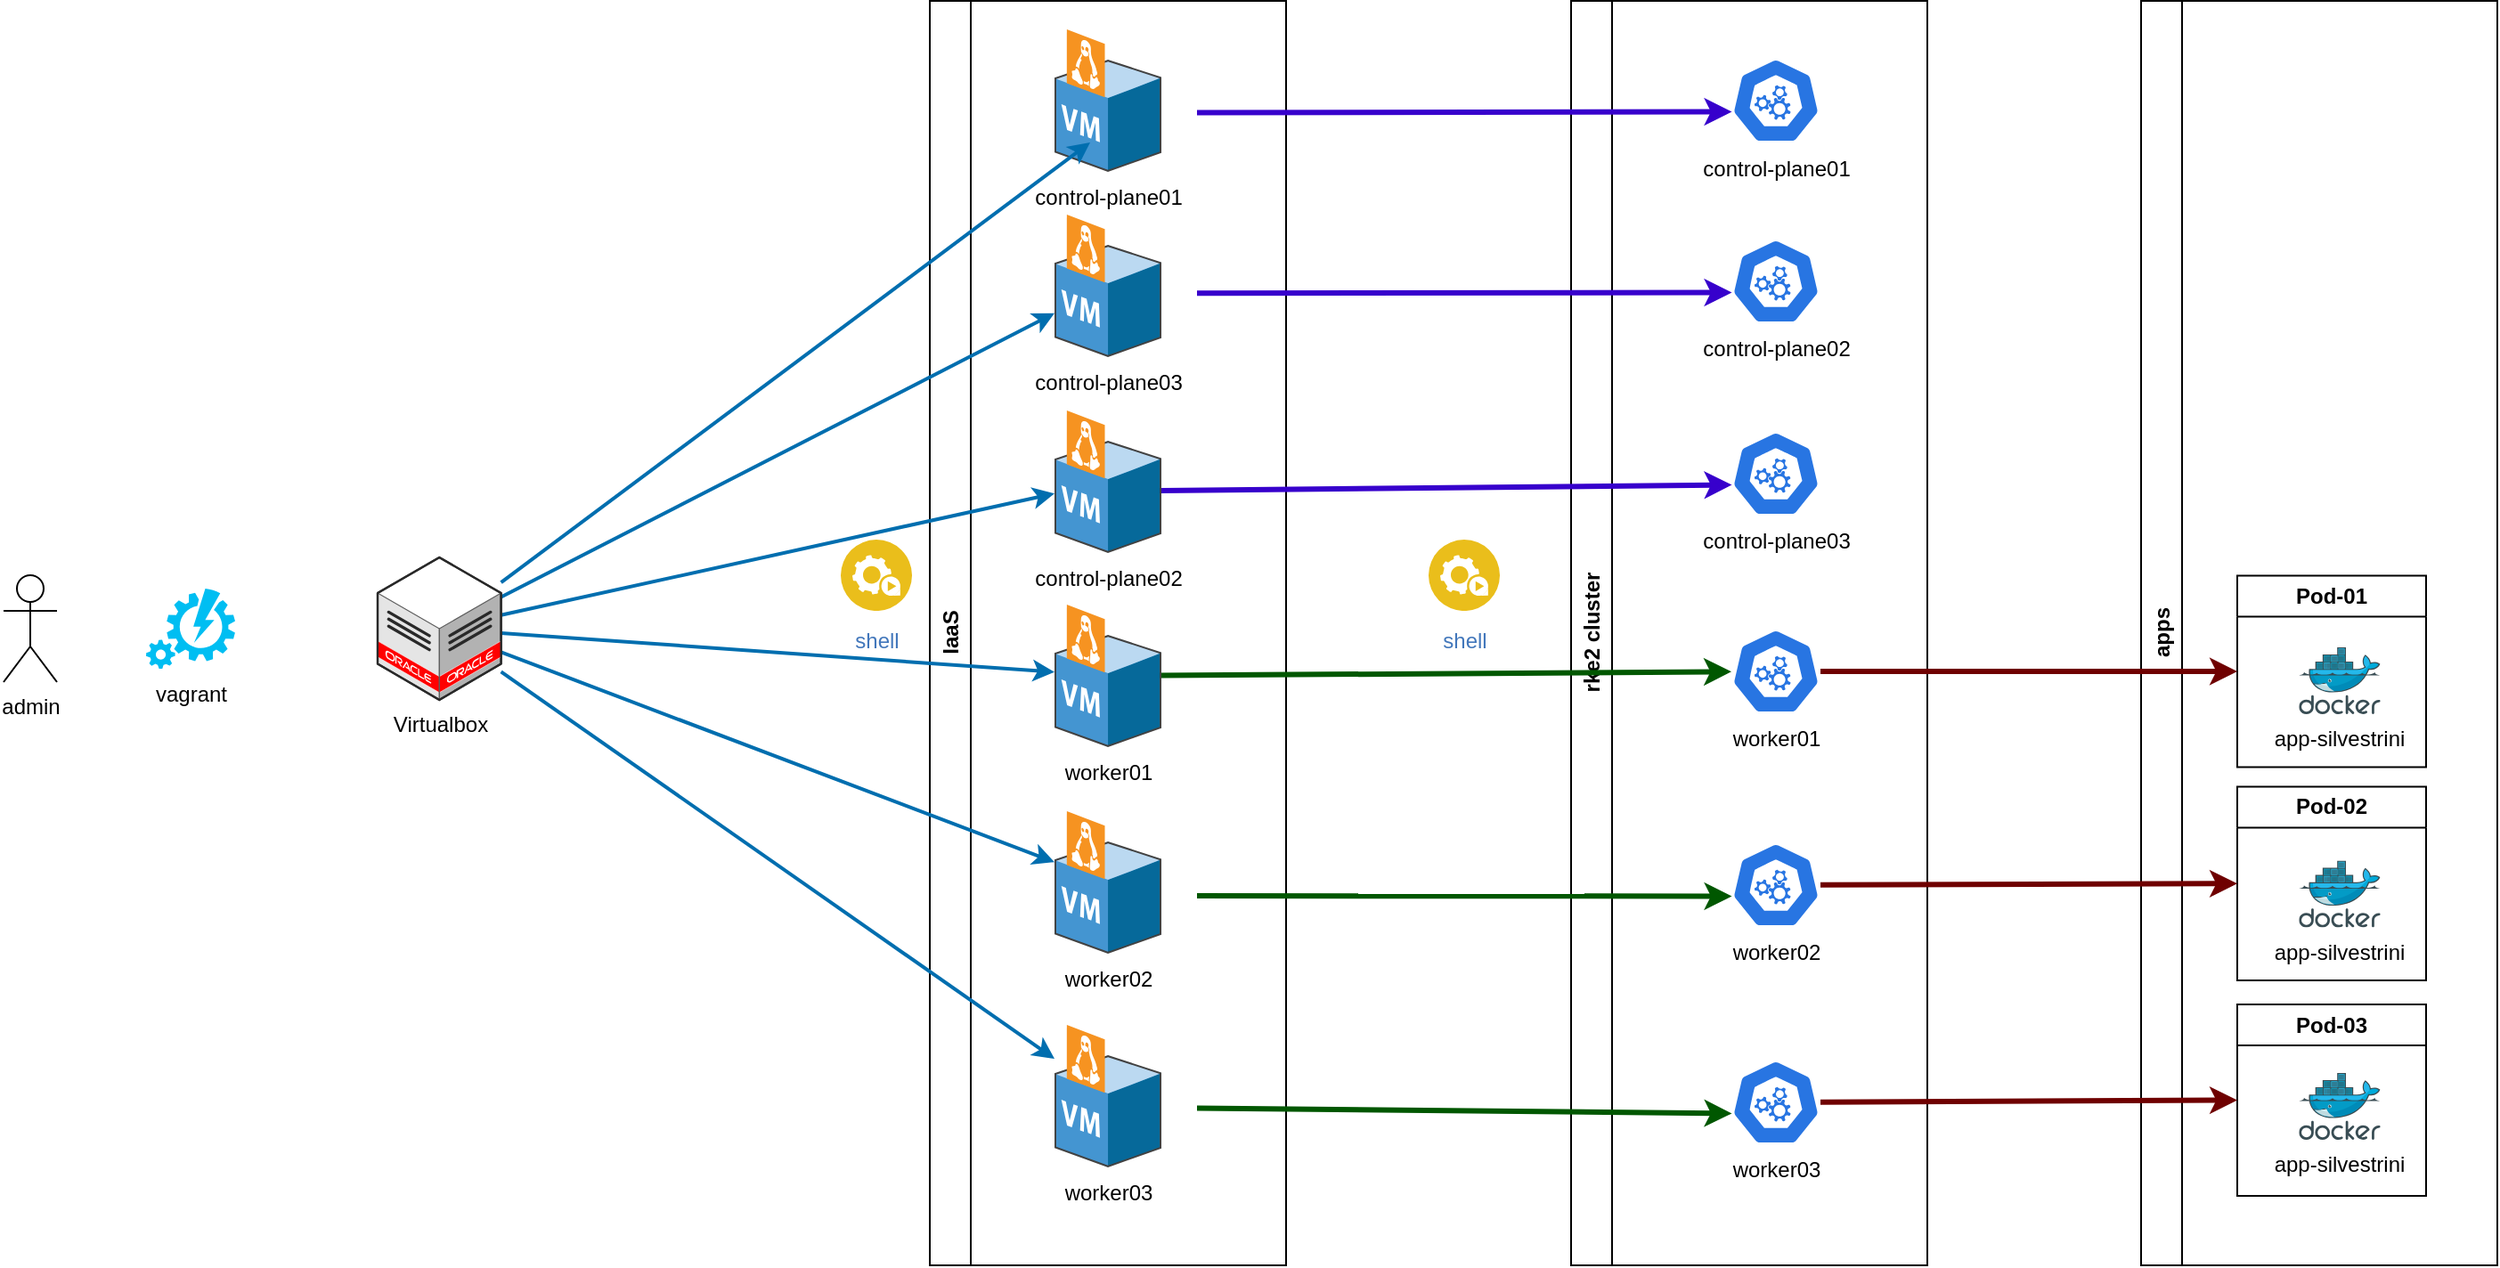 <mxfile>
    <diagram id="keWY5aPEivaeyMkeaz-5" name="Page-1">
        <mxGraphModel dx="1456" dy="1884" grid="1" gridSize="10" guides="1" tooltips="1" connect="1" arrows="1" fold="1" page="1" pageScale="1" pageWidth="850" pageHeight="1100" math="0" shadow="0">
            <root>
                <mxCell id="0"/>
                <mxCell id="1" parent="0"/>
                <mxCell id="2" value="admin" style="shape=umlActor;verticalLabelPosition=bottom;verticalAlign=top;html=1;outlineConnect=0;" parent="1" vertex="1">
                    <mxGeometry x="30" y="230" width="30" height="60" as="geometry"/>
                </mxCell>
                <mxCell id="12" value="IaaS" style="swimlane;horizontal=0;whiteSpace=wrap;html=1;" parent="1" vertex="1">
                    <mxGeometry x="550" y="-92.5" width="200" height="710" as="geometry"/>
                </mxCell>
                <mxCell id="3" value="control-plane01" style="shadow=0;dashed=0;html=1;labelPosition=center;verticalLabelPosition=bottom;verticalAlign=top;align=center;outlineConnect=0;shape=mxgraph.veeam.3d.vm_linux;" parent="12" vertex="1">
                    <mxGeometry x="70" y="16" width="60" height="80" as="geometry"/>
                </mxCell>
                <mxCell id="6" value="control-plane03" style="shadow=0;dashed=0;html=1;labelPosition=center;verticalLabelPosition=bottom;verticalAlign=top;align=center;outlineConnect=0;shape=mxgraph.veeam.3d.vm_linux;" parent="12" vertex="1">
                    <mxGeometry x="70" y="120" width="60" height="80" as="geometry"/>
                </mxCell>
                <mxCell id="5" value="control-plane02" style="shadow=0;dashed=0;html=1;labelPosition=center;verticalLabelPosition=bottom;verticalAlign=top;align=center;outlineConnect=0;shape=mxgraph.veeam.3d.vm_linux;" parent="12" vertex="1">
                    <mxGeometry x="70" y="230" width="60" height="80" as="geometry"/>
                </mxCell>
                <mxCell id="44" value="worker01" style="shadow=0;dashed=0;html=1;labelPosition=center;verticalLabelPosition=bottom;verticalAlign=top;align=center;outlineConnect=0;shape=mxgraph.veeam.3d.vm_linux;" parent="12" vertex="1">
                    <mxGeometry x="70" y="339" width="60" height="80" as="geometry"/>
                </mxCell>
                <mxCell id="45" value="worker02" style="shadow=0;dashed=0;html=1;labelPosition=center;verticalLabelPosition=bottom;verticalAlign=top;align=center;outlineConnect=0;shape=mxgraph.veeam.3d.vm_linux;" parent="12" vertex="1">
                    <mxGeometry x="70" y="455" width="60" height="80" as="geometry"/>
                </mxCell>
                <mxCell id="46" value="worker03" style="shadow=0;dashed=0;html=1;labelPosition=center;verticalLabelPosition=bottom;verticalAlign=top;align=center;outlineConnect=0;shape=mxgraph.veeam.3d.vm_linux;" parent="12" vertex="1">
                    <mxGeometry x="70" y="575" width="60" height="80" as="geometry"/>
                </mxCell>
                <mxCell id="13" value="rke2 cluster" style="swimlane;horizontal=0;whiteSpace=wrap;html=1;" parent="1" vertex="1">
                    <mxGeometry x="910" y="-92.5" width="200" height="710" as="geometry"/>
                </mxCell>
                <mxCell id="7" value="control-plane01" style="sketch=0;html=1;dashed=0;whitespace=wrap;fillColor=#2875E2;strokeColor=#ffffff;points=[[0.005,0.63,0],[0.1,0.2,0],[0.9,0.2,0],[0.5,0,0],[0.995,0.63,0],[0.72,0.99,0],[0.5,1,0],[0.28,0.99,0]];verticalLabelPosition=bottom;align=center;verticalAlign=top;shape=mxgraph.kubernetes.icon;prIcon=master" parent="13" vertex="1">
                    <mxGeometry x="90" y="32" width="50" height="48" as="geometry"/>
                </mxCell>
                <mxCell id="10" value="control-plane02" style="sketch=0;html=1;dashed=0;whitespace=wrap;fillColor=#2875E2;strokeColor=#ffffff;points=[[0.005,0.63,0],[0.1,0.2,0],[0.9,0.2,0],[0.5,0,0],[0.995,0.63,0],[0.72,0.99,0],[0.5,1,0],[0.28,0.99,0]];verticalLabelPosition=bottom;align=center;verticalAlign=top;shape=mxgraph.kubernetes.icon;prIcon=master" parent="13" vertex="1">
                    <mxGeometry x="90" y="133.5" width="50" height="48" as="geometry"/>
                </mxCell>
                <mxCell id="11" value="control-plane03" style="sketch=0;html=1;dashed=0;whitespace=wrap;fillColor=#2875E2;strokeColor=#ffffff;points=[[0.005,0.63,0],[0.1,0.2,0],[0.9,0.2,0],[0.5,0,0],[0.995,0.63,0],[0.72,0.99,0],[0.5,1,0],[0.28,0.99,0]];verticalLabelPosition=bottom;align=center;verticalAlign=top;shape=mxgraph.kubernetes.icon;prIcon=master" parent="13" vertex="1">
                    <mxGeometry x="90" y="241.5" width="50" height="48" as="geometry"/>
                </mxCell>
                <mxCell id="50" value="worker01" style="sketch=0;html=1;dashed=0;whitespace=wrap;fillColor=#2875E2;strokeColor=#ffffff;points=[[0.005,0.63,0],[0.1,0.2,0],[0.9,0.2,0],[0.5,0,0],[0.995,0.63,0],[0.72,0.99,0],[0.5,1,0],[0.28,0.99,0]];verticalLabelPosition=bottom;align=center;verticalAlign=top;shape=mxgraph.kubernetes.icon;prIcon=master" parent="13" vertex="1">
                    <mxGeometry x="90" y="352.5" width="50" height="48" as="geometry"/>
                </mxCell>
                <mxCell id="53" value="worker02" style="sketch=0;html=1;dashed=0;whitespace=wrap;fillColor=#2875E2;strokeColor=#ffffff;points=[[0.005,0.63,0],[0.1,0.2,0],[0.9,0.2,0],[0.5,0,0],[0.995,0.63,0],[0.72,0.99,0],[0.5,1,0],[0.28,0.99,0]];verticalLabelPosition=bottom;align=center;verticalAlign=top;shape=mxgraph.kubernetes.icon;prIcon=master" parent="13" vertex="1">
                    <mxGeometry x="90" y="472.5" width="50" height="48" as="geometry"/>
                </mxCell>
                <mxCell id="55" value="worker03" style="sketch=0;html=1;dashed=0;whitespace=wrap;fillColor=#2875E2;strokeColor=#ffffff;points=[[0.005,0.63,0],[0.1,0.2,0],[0.9,0.2,0],[0.5,0,0],[0.995,0.63,0],[0.72,0.99,0],[0.5,1,0],[0.28,0.99,0]];verticalLabelPosition=bottom;align=center;verticalAlign=top;shape=mxgraph.kubernetes.icon;prIcon=master" parent="13" vertex="1">
                    <mxGeometry x="90" y="594.5" width="50" height="48" as="geometry"/>
                </mxCell>
                <mxCell id="24" style="edgeStyle=none;html=1;fillColor=#1ba1e2;strokeColor=#006EAF;strokeWidth=2;" parent="1" source="4" target="6" edge="1">
                    <mxGeometry relative="1" as="geometry"/>
                </mxCell>
                <mxCell id="25" style="edgeStyle=none;html=1;fillColor=#1ba1e2;strokeColor=#006EAF;strokeWidth=2;" parent="1" source="4" target="5" edge="1">
                    <mxGeometry relative="1" as="geometry"/>
                </mxCell>
                <mxCell id="33" value="shell" style="aspect=fixed;perimeter=ellipsePerimeter;html=1;align=center;shadow=0;dashed=0;fontColor=#4277BB;labelBackgroundColor=#ffffff;fontSize=12;spacingTop=3;image;image=img/lib/ibm/applications/automation_tools.svg;" parent="1" vertex="1">
                    <mxGeometry x="500" y="210" width="40" height="40" as="geometry"/>
                </mxCell>
                <mxCell id="47" style="edgeStyle=none;html=1;fillColor=#1ba1e2;strokeColor=#006EAF;strokeWidth=2;" parent="1" source="4" target="44" edge="1">
                    <mxGeometry relative="1" as="geometry"/>
                </mxCell>
                <mxCell id="48" style="edgeStyle=none;html=1;fillColor=#1ba1e2;strokeColor=#006EAF;strokeWidth=2;" parent="1" source="4" target="45" edge="1">
                    <mxGeometry relative="1" as="geometry"/>
                </mxCell>
                <mxCell id="49" style="edgeStyle=none;html=1;fillColor=#1ba1e2;strokeColor=#006EAF;strokeWidth=2;" parent="1" source="4" target="46" edge="1">
                    <mxGeometry relative="1" as="geometry"/>
                </mxCell>
                <mxCell id="4" value="Virtualbox" style="verticalLabelPosition=bottom;html=1;verticalAlign=top;strokeWidth=1;align=center;outlineConnect=0;dashed=0;outlineConnect=0;shape=mxgraph.aws3d.oracleDataCenter;fillColor=#ffffff;strokeColor=#5E5E5E;aspect=fixed;" parent="1" vertex="1">
                    <mxGeometry x="240" y="220" width="69.3" height="80" as="geometry"/>
                </mxCell>
                <mxCell id="8" value="vagrant" style="verticalLabelPosition=bottom;html=1;verticalAlign=top;align=center;strokeColor=none;fillColor=#00BEF2;shape=mxgraph.azure.automation;pointerEvents=1;" parent="1" vertex="1">
                    <mxGeometry x="110" y="237.5" width="50" height="45" as="geometry"/>
                </mxCell>
                <mxCell id="34" value="shell" style="aspect=fixed;perimeter=ellipsePerimeter;html=1;align=center;shadow=0;dashed=0;fontColor=#4277BB;labelBackgroundColor=#ffffff;fontSize=12;spacingTop=3;image;image=img/lib/ibm/applications/automation_tools.svg;" parent="1" vertex="1">
                    <mxGeometry x="830" y="210" width="40" height="40" as="geometry"/>
                </mxCell>
                <mxCell id="41" style="edgeStyle=none;html=1;entryX=0.005;entryY=0.63;entryDx=0;entryDy=0;entryPerimeter=0;fillColor=#6a00ff;strokeColor=#3700CC;strokeWidth=3;" parent="1" target="7" edge="1">
                    <mxGeometry relative="1" as="geometry">
                        <mxPoint x="700" y="-29.789" as="sourcePoint"/>
                        <mxPoint x="1000" y="-27.676" as="targetPoint"/>
                    </mxGeometry>
                </mxCell>
                <mxCell id="42" style="edgeStyle=none;html=1;entryX=0.005;entryY=0.63;entryDx=0;entryDy=0;entryPerimeter=0;fillColor=#6a00ff;strokeColor=#3700CC;strokeWidth=3;" parent="1" target="10" edge="1">
                    <mxGeometry relative="1" as="geometry">
                        <mxPoint x="700" y="71.567" as="sourcePoint"/>
                        <mxPoint x="1000.25" y="77.24" as="targetPoint"/>
                    </mxGeometry>
                </mxCell>
                <mxCell id="43" style="edgeStyle=none;html=1;entryX=0.005;entryY=0.63;entryDx=0;entryDy=0;entryPerimeter=0;exitX=1;exitY=0.563;exitDx=0;exitDy=0;exitPerimeter=0;fillColor=#6a00ff;strokeColor=#3700CC;strokeWidth=3;" parent="1" source="5" target="11" edge="1">
                    <mxGeometry relative="1" as="geometry"/>
                </mxCell>
                <mxCell id="51" style="edgeStyle=none;html=1;fillColor=#008a00;strokeColor=#005700;strokeWidth=3;" parent="1" source="44" target="50" edge="1">
                    <mxGeometry relative="1" as="geometry"/>
                </mxCell>
                <mxCell id="54" style="edgeStyle=none;html=1;entryX=0.005;entryY=0.63;entryDx=0;entryDy=0;entryPerimeter=0;fillColor=#008a00;strokeColor=#005700;strokeWidth=3;" parent="1" target="53" edge="1">
                    <mxGeometry relative="1" as="geometry">
                        <mxPoint x="700" y="410.022" as="sourcePoint"/>
                        <mxPoint x="1000.25" y="410.24" as="targetPoint"/>
                    </mxGeometry>
                </mxCell>
                <mxCell id="57" style="edgeStyle=none;html=1;entryX=0.005;entryY=0.63;entryDx=0;entryDy=0;entryPerimeter=0;fillColor=#008a00;strokeColor=#005700;strokeWidth=3;" parent="1" target="55" edge="1">
                    <mxGeometry relative="1" as="geometry">
                        <mxPoint x="700" y="529.205" as="sourcePoint"/>
                        <mxPoint x="1000.25" y="511.24" as="targetPoint"/>
                    </mxGeometry>
                </mxCell>
                <mxCell id="58" value="apps" style="swimlane;horizontal=0;whiteSpace=wrap;html=1;" parent="1" vertex="1">
                    <mxGeometry x="1230" y="-92.5" width="200" height="710" as="geometry"/>
                </mxCell>
                <mxCell id="65" value="" style="edgeStyle=none;html=1;" parent="58" edge="1">
                    <mxGeometry relative="1" as="geometry">
                        <mxPoint x="115" y="80" as="sourcePoint"/>
                    </mxGeometry>
                </mxCell>
                <mxCell id="69" value="Pod-01" style="swimlane;whiteSpace=wrap;html=1;" parent="58" vertex="1">
                    <mxGeometry x="54" y="322.75" width="106" height="107.5" as="geometry"/>
                </mxCell>
                <mxCell id="70" value="app-silvestrini" style="sketch=0;aspect=fixed;html=1;points=[];align=center;image;fontSize=12;image=img/lib/mscae/Docker.svg;" parent="69" vertex="1">
                    <mxGeometry x="34.63" y="40.25" width="45.73" height="37.5" as="geometry"/>
                </mxCell>
                <mxCell id="71" value="Pod-02" style="swimlane;whiteSpace=wrap;html=1;" parent="58" vertex="1">
                    <mxGeometry x="54" y="441.25" width="106" height="108.75" as="geometry"/>
                </mxCell>
                <mxCell id="72" value="app-silvestrini" style="sketch=0;aspect=fixed;html=1;points=[];align=center;image;fontSize=12;image=img/lib/mscae/Docker.svg;" parent="71" vertex="1">
                    <mxGeometry x="34.63" y="41.5" width="45.73" height="37.5" as="geometry"/>
                </mxCell>
                <mxCell id="73" value="Pod-03" style="swimlane;whiteSpace=wrap;html=1;" parent="58" vertex="1">
                    <mxGeometry x="54" y="563.5" width="106" height="107.5" as="geometry"/>
                </mxCell>
                <mxCell id="74" value="app-silvestrini" style="sketch=0;aspect=fixed;html=1;points=[];align=center;image;fontSize=12;image=img/lib/mscae/Docker.svg;" parent="73" vertex="1">
                    <mxGeometry x="34.63" y="38.5" width="45.73" height="37.5" as="geometry"/>
                </mxCell>
                <mxCell id="82" style="edgeStyle=none;html=1;entryX=0;entryY=0.5;entryDx=0;entryDy=0;fillColor=#a20025;strokeColor=#6F0000;fontStyle=1;shadow=0;strokeWidth=3;" edge="1" parent="1" source="50" target="69">
                    <mxGeometry relative="1" as="geometry"/>
                </mxCell>
                <mxCell id="83" style="edgeStyle=none;html=1;entryX=0;entryY=0.5;entryDx=0;entryDy=0;fillColor=#a20025;strokeColor=#6F0000;fontStyle=1;shadow=0;strokeWidth=3;" edge="1" parent="1" source="53" target="71">
                    <mxGeometry relative="1" as="geometry"/>
                </mxCell>
                <mxCell id="84" style="edgeStyle=none;html=1;entryX=0;entryY=0.5;entryDx=0;entryDy=0;fillColor=#a20025;strokeColor=#6F0000;fontStyle=1;shadow=0;strokeWidth=3;" edge="1" parent="1" source="55" target="73">
                    <mxGeometry relative="1" as="geometry"/>
                </mxCell>
                <mxCell id="85" style="edgeStyle=none;html=1;fillColor=#1ba1e2;strokeColor=#006EAF;strokeWidth=2;" edge="1" parent="1" source="4">
                    <mxGeometry relative="1" as="geometry">
                        <mxPoint x="359.3" y="230.0" as="sourcePoint"/>
                        <mxPoint x="640" y="-13.026" as="targetPoint"/>
                    </mxGeometry>
                </mxCell>
            </root>
        </mxGraphModel>
    </diagram>
</mxfile>